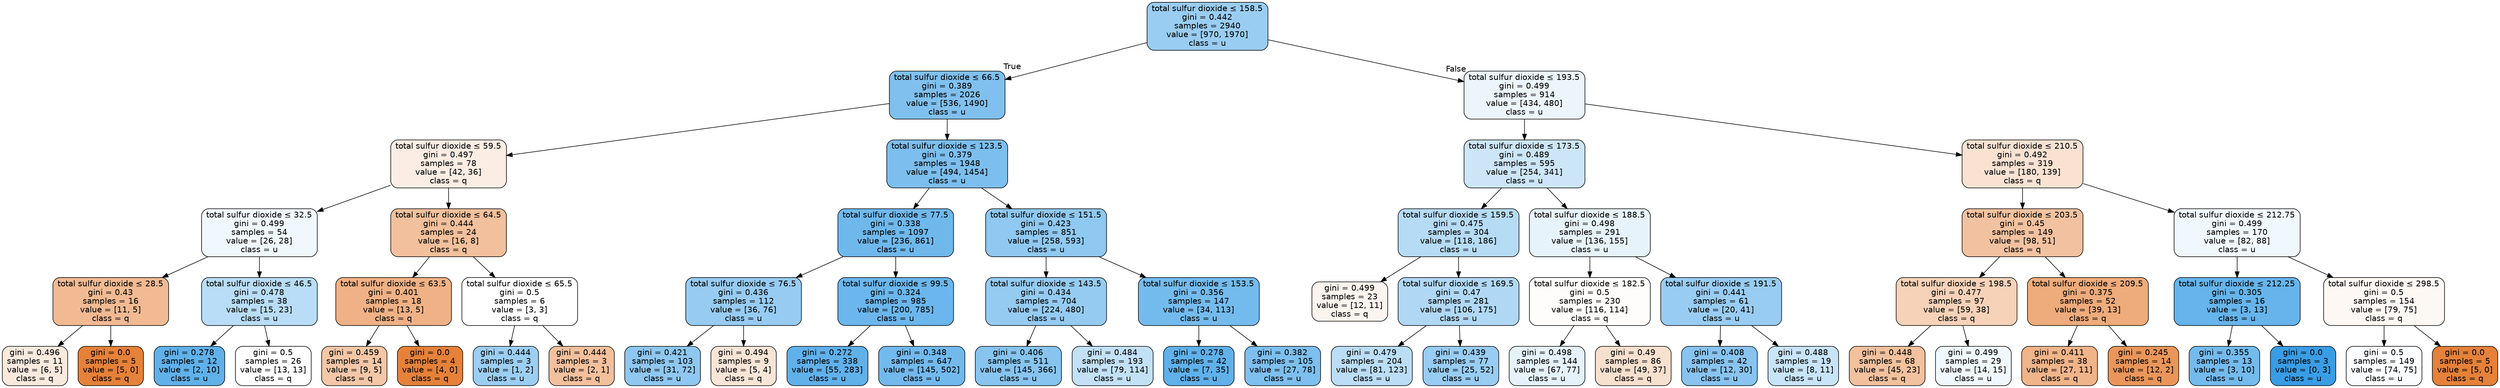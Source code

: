 digraph Tree {
node [shape=box, style="filled, rounded", color="black", fontname=helvetica] ;
edge [fontname=helvetica] ;
0 [label=<total sulfur dioxide &le; 158.5<br/>gini = 0.442<br/>samples = 2940<br/>value = [970, 1970]<br/>class = u>, fillcolor="#399de581"] ;
1 [label=<total sulfur dioxide &le; 66.5<br/>gini = 0.389<br/>samples = 2026<br/>value = [536, 1490]<br/>class = u>, fillcolor="#399de5a3"] ;
0 -> 1 [labeldistance=2.5, labelangle=45, headlabel="True"] ;
2 [label=<total sulfur dioxide &le; 59.5<br/>gini = 0.497<br/>samples = 78<br/>value = [42, 36]<br/>class = q>, fillcolor="#e5813924"] ;
1 -> 2 ;
3 [label=<total sulfur dioxide &le; 32.5<br/>gini = 0.499<br/>samples = 54<br/>value = [26, 28]<br/>class = u>, fillcolor="#399de512"] ;
2 -> 3 ;
4 [label=<total sulfur dioxide &le; 28.5<br/>gini = 0.43<br/>samples = 16<br/>value = [11, 5]<br/>class = q>, fillcolor="#e581398b"] ;
3 -> 4 ;
5 [label=<gini = 0.496<br/>samples = 11<br/>value = [6, 5]<br/>class = q>, fillcolor="#e581392a"] ;
4 -> 5 ;
6 [label=<gini = 0.0<br/>samples = 5<br/>value = [5, 0]<br/>class = q>, fillcolor="#e58139ff"] ;
4 -> 6 ;
7 [label=<total sulfur dioxide &le; 46.5<br/>gini = 0.478<br/>samples = 38<br/>value = [15, 23]<br/>class = u>, fillcolor="#399de559"] ;
3 -> 7 ;
8 [label=<gini = 0.278<br/>samples = 12<br/>value = [2, 10]<br/>class = u>, fillcolor="#399de5cc"] ;
7 -> 8 ;
9 [label=<gini = 0.5<br/>samples = 26<br/>value = [13, 13]<br/>class = q>, fillcolor="#e5813900"] ;
7 -> 9 ;
10 [label=<total sulfur dioxide &le; 64.5<br/>gini = 0.444<br/>samples = 24<br/>value = [16, 8]<br/>class = q>, fillcolor="#e581397f"] ;
2 -> 10 ;
11 [label=<total sulfur dioxide &le; 63.5<br/>gini = 0.401<br/>samples = 18<br/>value = [13, 5]<br/>class = q>, fillcolor="#e581399d"] ;
10 -> 11 ;
12 [label=<gini = 0.459<br/>samples = 14<br/>value = [9, 5]<br/>class = q>, fillcolor="#e5813971"] ;
11 -> 12 ;
13 [label=<gini = 0.0<br/>samples = 4<br/>value = [4, 0]<br/>class = q>, fillcolor="#e58139ff"] ;
11 -> 13 ;
14 [label=<total sulfur dioxide &le; 65.5<br/>gini = 0.5<br/>samples = 6<br/>value = [3, 3]<br/>class = q>, fillcolor="#e5813900"] ;
10 -> 14 ;
15 [label=<gini = 0.444<br/>samples = 3<br/>value = [1, 2]<br/>class = u>, fillcolor="#399de57f"] ;
14 -> 15 ;
16 [label=<gini = 0.444<br/>samples = 3<br/>value = [2, 1]<br/>class = q>, fillcolor="#e581397f"] ;
14 -> 16 ;
17 [label=<total sulfur dioxide &le; 123.5<br/>gini = 0.379<br/>samples = 1948<br/>value = [494, 1454]<br/>class = u>, fillcolor="#399de5a8"] ;
1 -> 17 ;
18 [label=<total sulfur dioxide &le; 77.5<br/>gini = 0.338<br/>samples = 1097<br/>value = [236, 861]<br/>class = u>, fillcolor="#399de5b9"] ;
17 -> 18 ;
19 [label=<total sulfur dioxide &le; 76.5<br/>gini = 0.436<br/>samples = 112<br/>value = [36, 76]<br/>class = u>, fillcolor="#399de586"] ;
18 -> 19 ;
20 [label=<gini = 0.421<br/>samples = 103<br/>value = [31, 72]<br/>class = u>, fillcolor="#399de591"] ;
19 -> 20 ;
21 [label=<gini = 0.494<br/>samples = 9<br/>value = [5, 4]<br/>class = q>, fillcolor="#e5813933"] ;
19 -> 21 ;
22 [label=<total sulfur dioxide &le; 99.5<br/>gini = 0.324<br/>samples = 985<br/>value = [200, 785]<br/>class = u>, fillcolor="#399de5be"] ;
18 -> 22 ;
23 [label=<gini = 0.272<br/>samples = 338<br/>value = [55, 283]<br/>class = u>, fillcolor="#399de5cd"] ;
22 -> 23 ;
24 [label=<gini = 0.348<br/>samples = 647<br/>value = [145, 502]<br/>class = u>, fillcolor="#399de5b5"] ;
22 -> 24 ;
25 [label=<total sulfur dioxide &le; 151.5<br/>gini = 0.423<br/>samples = 851<br/>value = [258, 593]<br/>class = u>, fillcolor="#399de590"] ;
17 -> 25 ;
26 [label=<total sulfur dioxide &le; 143.5<br/>gini = 0.434<br/>samples = 704<br/>value = [224, 480]<br/>class = u>, fillcolor="#399de588"] ;
25 -> 26 ;
27 [label=<gini = 0.406<br/>samples = 511<br/>value = [145, 366]<br/>class = u>, fillcolor="#399de59a"] ;
26 -> 27 ;
28 [label=<gini = 0.484<br/>samples = 193<br/>value = [79, 114]<br/>class = u>, fillcolor="#399de54e"] ;
26 -> 28 ;
29 [label=<total sulfur dioxide &le; 153.5<br/>gini = 0.356<br/>samples = 147<br/>value = [34, 113]<br/>class = u>, fillcolor="#399de5b2"] ;
25 -> 29 ;
30 [label=<gini = 0.278<br/>samples = 42<br/>value = [7, 35]<br/>class = u>, fillcolor="#399de5cc"] ;
29 -> 30 ;
31 [label=<gini = 0.382<br/>samples = 105<br/>value = [27, 78]<br/>class = u>, fillcolor="#399de5a7"] ;
29 -> 31 ;
32 [label=<total sulfur dioxide &le; 193.5<br/>gini = 0.499<br/>samples = 914<br/>value = [434, 480]<br/>class = u>, fillcolor="#399de518"] ;
0 -> 32 [labeldistance=2.5, labelangle=-45, headlabel="False"] ;
33 [label=<total sulfur dioxide &le; 173.5<br/>gini = 0.489<br/>samples = 595<br/>value = [254, 341]<br/>class = u>, fillcolor="#399de541"] ;
32 -> 33 ;
34 [label=<total sulfur dioxide &le; 159.5<br/>gini = 0.475<br/>samples = 304<br/>value = [118, 186]<br/>class = u>, fillcolor="#399de55d"] ;
33 -> 34 ;
35 [label=<gini = 0.499<br/>samples = 23<br/>value = [12, 11]<br/>class = q>, fillcolor="#e5813915"] ;
34 -> 35 ;
36 [label=<total sulfur dioxide &le; 169.5<br/>gini = 0.47<br/>samples = 281<br/>value = [106, 175]<br/>class = u>, fillcolor="#399de565"] ;
34 -> 36 ;
37 [label=<gini = 0.479<br/>samples = 204<br/>value = [81, 123]<br/>class = u>, fillcolor="#399de557"] ;
36 -> 37 ;
38 [label=<gini = 0.439<br/>samples = 77<br/>value = [25, 52]<br/>class = u>, fillcolor="#399de584"] ;
36 -> 38 ;
39 [label=<total sulfur dioxide &le; 188.5<br/>gini = 0.498<br/>samples = 291<br/>value = [136, 155]<br/>class = u>, fillcolor="#399de51f"] ;
33 -> 39 ;
40 [label=<total sulfur dioxide &le; 182.5<br/>gini = 0.5<br/>samples = 230<br/>value = [116, 114]<br/>class = q>, fillcolor="#e5813904"] ;
39 -> 40 ;
41 [label=<gini = 0.498<br/>samples = 144<br/>value = [67, 77]<br/>class = u>, fillcolor="#399de521"] ;
40 -> 41 ;
42 [label=<gini = 0.49<br/>samples = 86<br/>value = [49, 37]<br/>class = q>, fillcolor="#e581393e"] ;
40 -> 42 ;
43 [label=<total sulfur dioxide &le; 191.5<br/>gini = 0.441<br/>samples = 61<br/>value = [20, 41]<br/>class = u>, fillcolor="#399de583"] ;
39 -> 43 ;
44 [label=<gini = 0.408<br/>samples = 42<br/>value = [12, 30]<br/>class = u>, fillcolor="#399de599"] ;
43 -> 44 ;
45 [label=<gini = 0.488<br/>samples = 19<br/>value = [8, 11]<br/>class = u>, fillcolor="#399de546"] ;
43 -> 45 ;
46 [label=<total sulfur dioxide &le; 210.5<br/>gini = 0.492<br/>samples = 319<br/>value = [180, 139]<br/>class = q>, fillcolor="#e581393a"] ;
32 -> 46 ;
47 [label=<total sulfur dioxide &le; 203.5<br/>gini = 0.45<br/>samples = 149<br/>value = [98, 51]<br/>class = q>, fillcolor="#e581397a"] ;
46 -> 47 ;
48 [label=<total sulfur dioxide &le; 198.5<br/>gini = 0.477<br/>samples = 97<br/>value = [59, 38]<br/>class = q>, fillcolor="#e581395b"] ;
47 -> 48 ;
49 [label=<gini = 0.448<br/>samples = 68<br/>value = [45, 23]<br/>class = q>, fillcolor="#e581397d"] ;
48 -> 49 ;
50 [label=<gini = 0.499<br/>samples = 29<br/>value = [14, 15]<br/>class = u>, fillcolor="#399de511"] ;
48 -> 50 ;
51 [label=<total sulfur dioxide &le; 209.5<br/>gini = 0.375<br/>samples = 52<br/>value = [39, 13]<br/>class = q>, fillcolor="#e58139aa"] ;
47 -> 51 ;
52 [label=<gini = 0.411<br/>samples = 38<br/>value = [27, 11]<br/>class = q>, fillcolor="#e5813997"] ;
51 -> 52 ;
53 [label=<gini = 0.245<br/>samples = 14<br/>value = [12, 2]<br/>class = q>, fillcolor="#e58139d4"] ;
51 -> 53 ;
54 [label=<total sulfur dioxide &le; 212.75<br/>gini = 0.499<br/>samples = 170<br/>value = [82, 88]<br/>class = u>, fillcolor="#399de511"] ;
46 -> 54 ;
55 [label=<total sulfur dioxide &le; 212.25<br/>gini = 0.305<br/>samples = 16<br/>value = [3, 13]<br/>class = u>, fillcolor="#399de5c4"] ;
54 -> 55 ;
56 [label=<gini = 0.355<br/>samples = 13<br/>value = [3, 10]<br/>class = u>, fillcolor="#399de5b3"] ;
55 -> 56 ;
57 [label=<gini = 0.0<br/>samples = 3<br/>value = [0, 3]<br/>class = u>, fillcolor="#399de5ff"] ;
55 -> 57 ;
58 [label=<total sulfur dioxide &le; 298.5<br/>gini = 0.5<br/>samples = 154<br/>value = [79, 75]<br/>class = q>, fillcolor="#e581390d"] ;
54 -> 58 ;
59 [label=<gini = 0.5<br/>samples = 149<br/>value = [74, 75]<br/>class = u>, fillcolor="#399de503"] ;
58 -> 59 ;
60 [label=<gini = 0.0<br/>samples = 5<br/>value = [5, 0]<br/>class = q>, fillcolor="#e58139ff"] ;
58 -> 60 ;
}